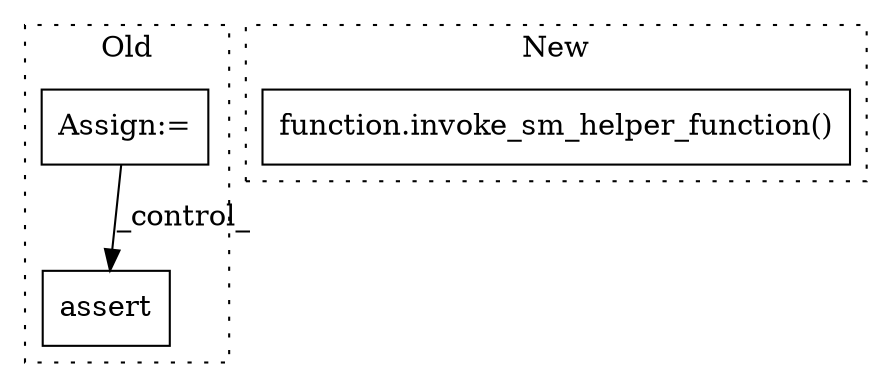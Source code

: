 digraph G {
subgraph cluster0 {
1 [label="assert" a="65" s="2088" l="7" shape="box"];
3 [label="Assign:=" a="68" s="1925" l="3" shape="box"];
label = "Old";
style="dotted";
}
subgraph cluster1 {
2 [label="function.invoke_sm_helper_function()" a="75" s="1275,1446" l="26,1" shape="box"];
label = "New";
style="dotted";
}
3 -> 1 [label="_control_"];
}